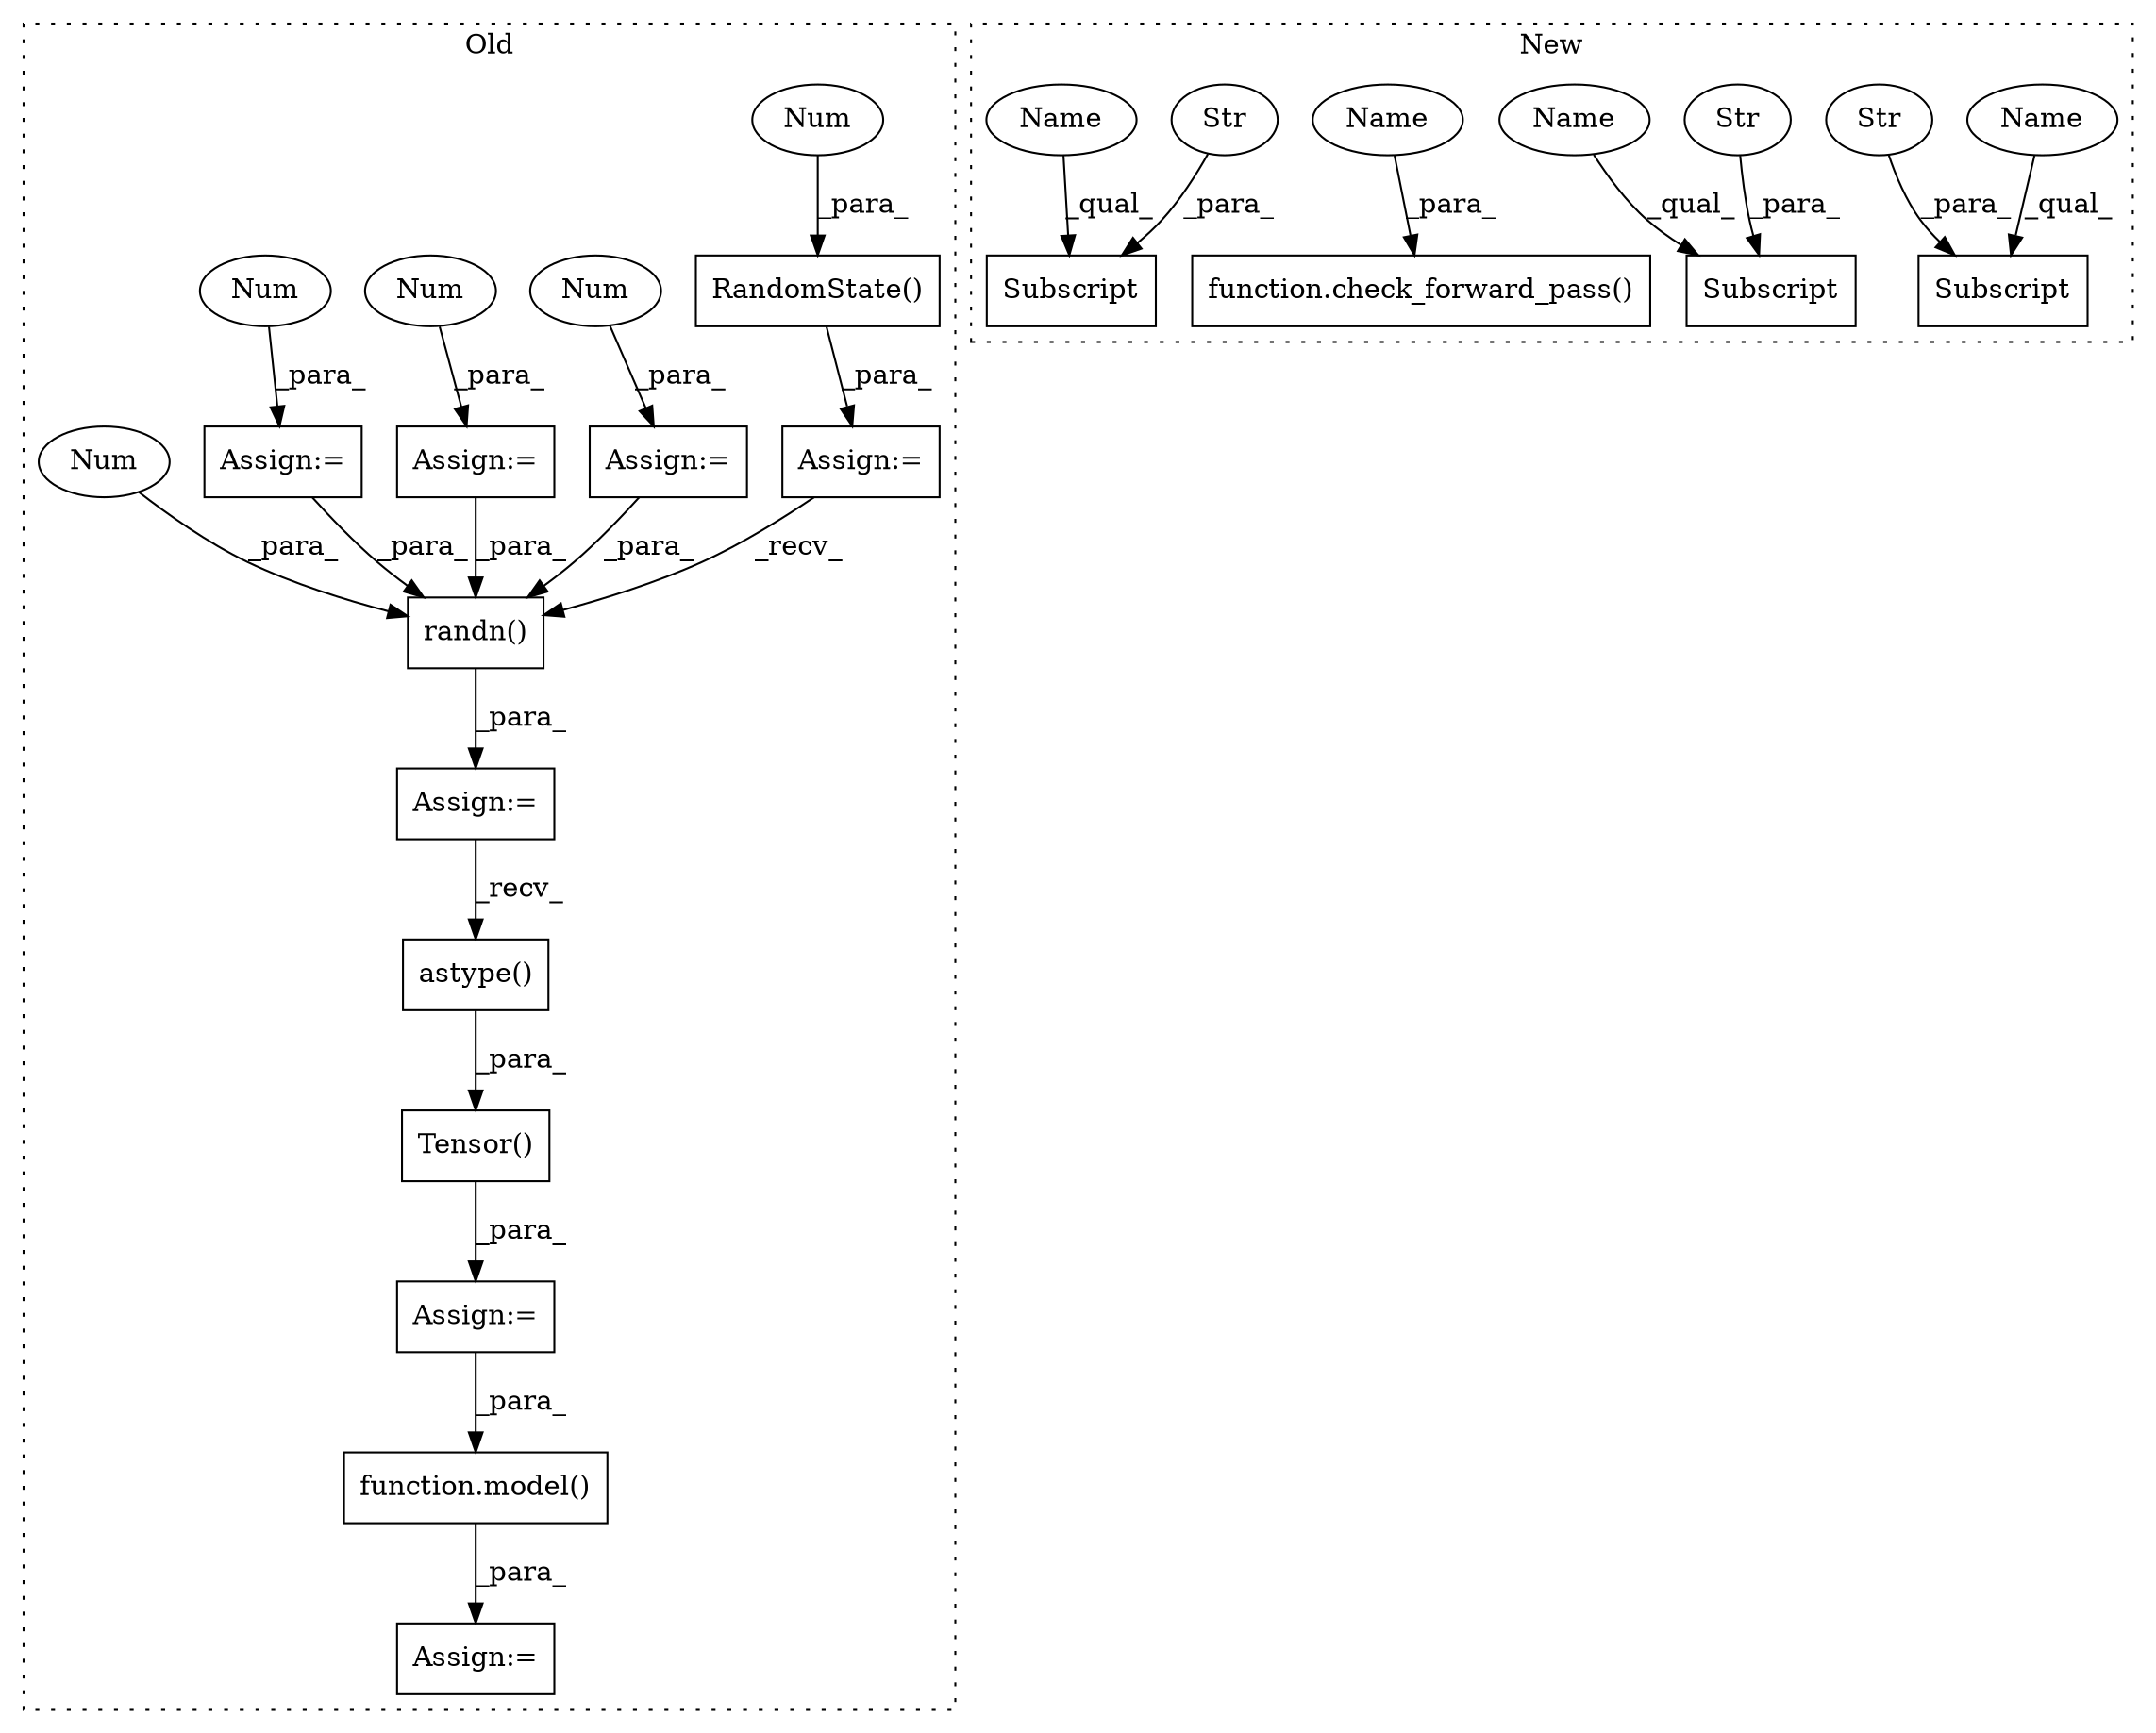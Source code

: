 digraph G {
subgraph cluster0 {
1 [label="RandomState()" a="75" s="836,860" l="22,1" shape="box"];
3 [label="astype()" a="75" s="1016,1035" l="9,1" shape="box"];
4 [label="randn()" a="75" s="947,993" l="10,1" shape="box"];
5 [label="Num" a="76" s="858" l="2" shape="ellipse"];
6 [label="Tensor()" a="75" s="1003,1036" l="13,1" shape="box"];
11 [label="function.model()" a="75" s="1147,1154" l="6,1" shape="box"];
12 [label="Assign:=" a="68" s="1144" l="3" shape="box"];
13 [label="Assign:=" a="68" s="944" l="3" shape="box"];
14 [label="Assign:=" a="68" s="1000" l="3" shape="box"];
15 [label="Assign:=" a="68" s="876" l="3" shape="box"];
16 [label="Num" a="76" s="879" l="2" shape="ellipse"];
17 [label="Assign:=" a="68" s="934" l="3" shape="box"];
18 [label="Num" a="76" s="937" l="1" shape="ellipse"];
19 [label="Assign:=" a="68" s="896" l="3" shape="box"];
20 [label="Num" a="76" s="899" l="3" shape="ellipse"];
21 [label="Num" a="76" s="992" l="1" shape="ellipse"];
22 [label="Assign:=" a="68" s="833" l="3" shape="box"];
label = "Old";
style="dotted";
}
subgraph cluster1 {
2 [label="function.check_forward_pass()" a="75" s="1791,1828" l="19,1" shape="box"];
7 [label="Subscript" a="63" s="1668,0" l="25,0" shape="box"];
8 [label="Str" a="66" s="1680" l="12" shape="ellipse"];
9 [label="Subscript" a="63" s="1729,0" l="25,0" shape="box"];
10 [label="Str" a="66" s="1741" l="12" shape="ellipse"];
23 [label="Subscript" a="63" s="1695,0" l="24,0" shape="box"];
24 [label="Str" a="66" s="1707" l="11" shape="ellipse"];
25 [label="Name" a="87" s="1817" l="11" shape="ellipse"];
26 [label="Name" a="87" s="1668" l="11" shape="ellipse"];
27 [label="Name" a="87" s="1729" l="11" shape="ellipse"];
28 [label="Name" a="87" s="1695" l="11" shape="ellipse"];
label = "New";
style="dotted";
}
1 -> 22 [label="_para_"];
3 -> 6 [label="_para_"];
4 -> 13 [label="_para_"];
5 -> 1 [label="_para_"];
6 -> 14 [label="_para_"];
8 -> 7 [label="_para_"];
10 -> 9 [label="_para_"];
11 -> 12 [label="_para_"];
13 -> 3 [label="_recv_"];
14 -> 11 [label="_para_"];
15 -> 4 [label="_para_"];
16 -> 15 [label="_para_"];
17 -> 4 [label="_para_"];
18 -> 17 [label="_para_"];
19 -> 4 [label="_para_"];
20 -> 19 [label="_para_"];
21 -> 4 [label="_para_"];
22 -> 4 [label="_recv_"];
24 -> 23 [label="_para_"];
25 -> 2 [label="_para_"];
26 -> 7 [label="_qual_"];
27 -> 9 [label="_qual_"];
28 -> 23 [label="_qual_"];
}